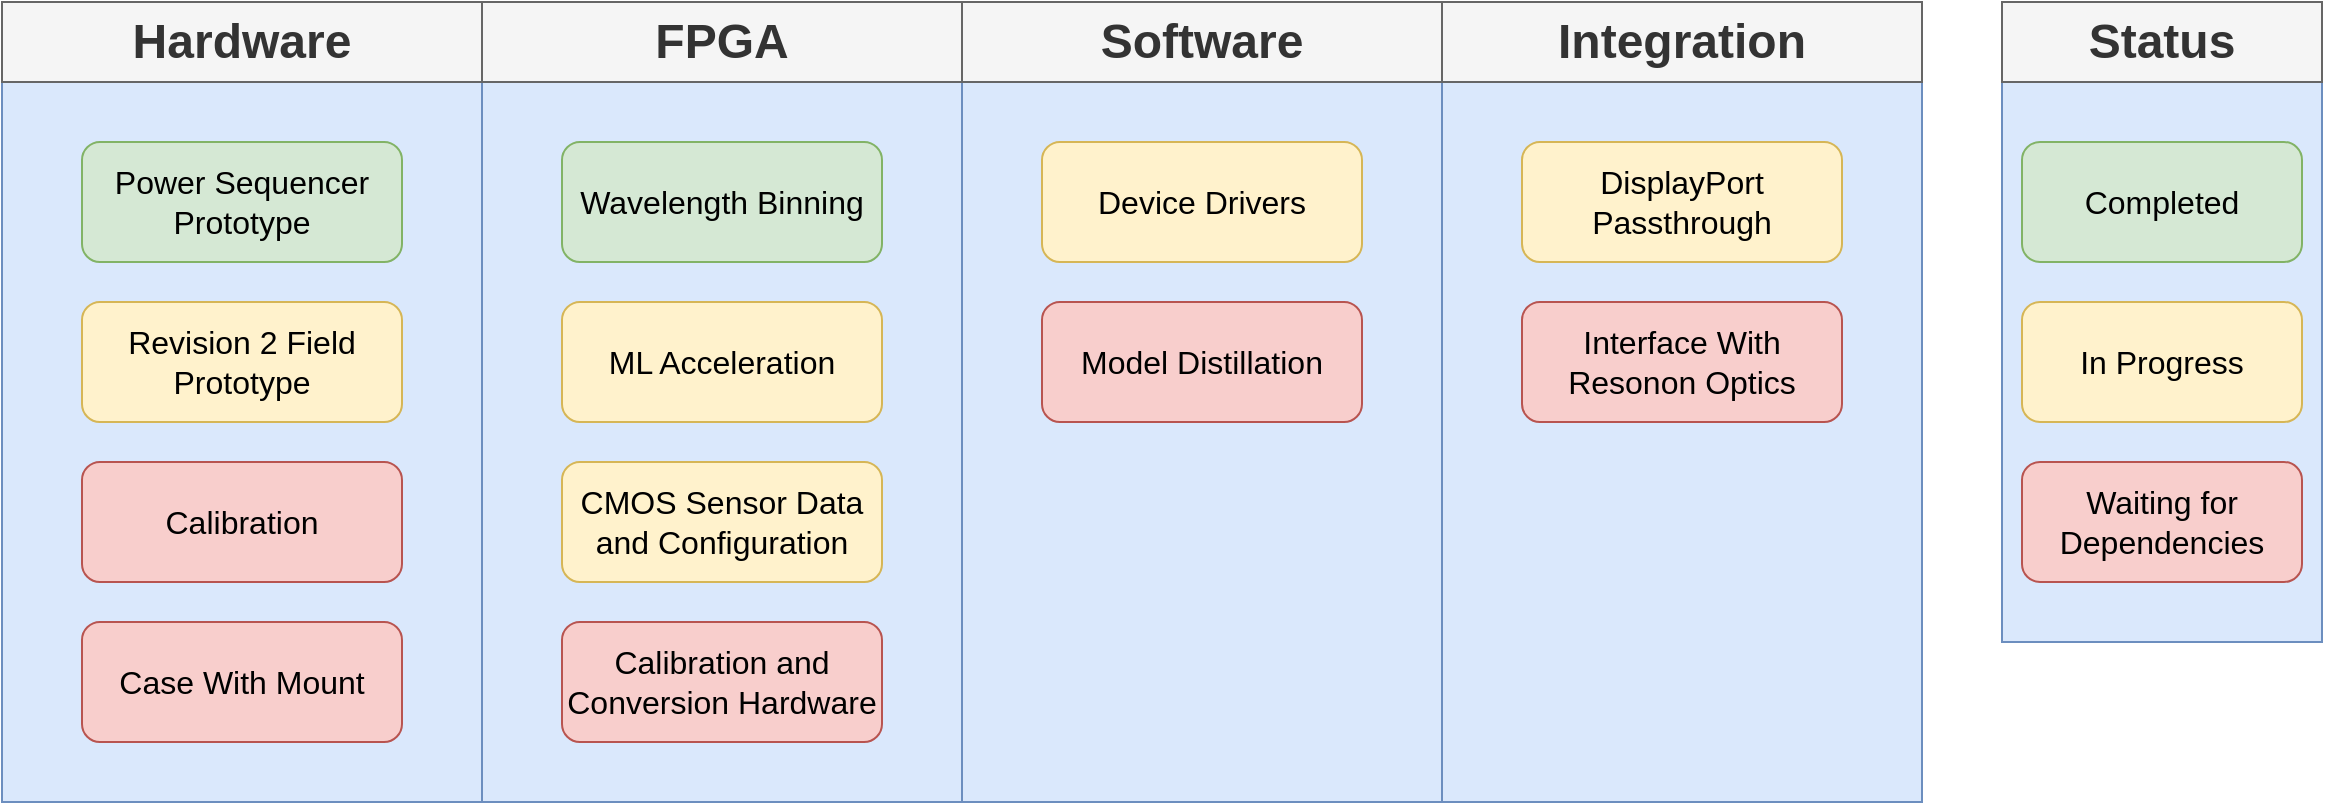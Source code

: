 <mxfile version="28.1.2">
  <diagram name="Page-1" id="WTmif59dQV2TVCZJdniG">
    <mxGraphModel dx="2066" dy="1299" grid="1" gridSize="10" guides="1" tooltips="1" connect="1" arrows="1" fold="1" page="1" pageScale="1" pageWidth="850" pageHeight="1100" math="0" shadow="0">
      <root>
        <mxCell id="0" />
        <mxCell id="1" parent="0" />
        <mxCell id="ceOOAd0FOUFWtHTOvf-2-5" value="" style="rounded=0;whiteSpace=wrap;html=1;fillColor=#dae8fc;strokeColor=#6c8ebf;" parent="1" vertex="1">
          <mxGeometry x="40" y="160" width="240" height="360" as="geometry" />
        </mxCell>
        <mxCell id="ceOOAd0FOUFWtHTOvf-2-6" value="" style="rounded=0;whiteSpace=wrap;html=1;fillColor=#dae8fc;strokeColor=#6c8ebf;" parent="1" vertex="1">
          <mxGeometry x="520" y="160" width="240" height="360" as="geometry" />
        </mxCell>
        <mxCell id="ceOOAd0FOUFWtHTOvf-2-7" value="" style="rounded=0;whiteSpace=wrap;html=1;fillColor=#dae8fc;strokeColor=#6c8ebf;" parent="1" vertex="1">
          <mxGeometry x="280" y="160" width="240" height="360" as="geometry" />
        </mxCell>
        <mxCell id="ceOOAd0FOUFWtHTOvf-2-8" value="Hardware" style="rounded=0;whiteSpace=wrap;html=1;fillColor=#f5f5f5;fontColor=#333333;strokeColor=#666666;fontStyle=1;fontSize=24;" parent="1" vertex="1">
          <mxGeometry x="40" y="120" width="240" height="40" as="geometry" />
        </mxCell>
        <mxCell id="ceOOAd0FOUFWtHTOvf-2-9" value="Software" style="rounded=0;whiteSpace=wrap;html=1;fillColor=#f5f5f5;fontColor=#333333;strokeColor=#666666;fontStyle=1;fontSize=24;" parent="1" vertex="1">
          <mxGeometry x="520" y="120" width="240" height="40" as="geometry" />
        </mxCell>
        <mxCell id="ceOOAd0FOUFWtHTOvf-2-10" value="FPGA" style="rounded=0;whiteSpace=wrap;html=1;fillColor=#f5f5f5;fontColor=#333333;strokeColor=#666666;fontStyle=1;fontSize=24;" parent="1" vertex="1">
          <mxGeometry x="280" y="120" width="240" height="40" as="geometry" />
        </mxCell>
        <mxCell id="ceOOAd0FOUFWtHTOvf-2-11" value="Power Sequencer Prototype" style="rounded=1;whiteSpace=wrap;html=1;fillColor=#d5e8d4;strokeColor=#82b366;fontSize=16;" parent="1" vertex="1">
          <mxGeometry x="80" y="190" width="160" height="60" as="geometry" />
        </mxCell>
        <mxCell id="ceOOAd0FOUFWtHTOvf-2-12" value="Revision 2 Field Prototype" style="rounded=1;whiteSpace=wrap;html=1;fillColor=#fff2cc;strokeColor=#d6b656;fontSize=16;" parent="1" vertex="1">
          <mxGeometry x="80" y="270" width="160" height="60" as="geometry" />
        </mxCell>
        <mxCell id="ceOOAd0FOUFWtHTOvf-2-13" value="Case With Mount" style="rounded=1;whiteSpace=wrap;html=1;fillColor=#f8cecc;strokeColor=#b85450;fontSize=16;" parent="1" vertex="1">
          <mxGeometry x="80" y="430" width="160" height="60" as="geometry" />
        </mxCell>
        <mxCell id="ceOOAd0FOUFWtHTOvf-2-15" value="Device Drivers" style="rounded=1;whiteSpace=wrap;html=1;fillColor=#fff2cc;strokeColor=#d6b656;fontSize=16;" parent="1" vertex="1">
          <mxGeometry x="560" y="190" width="160" height="60" as="geometry" />
        </mxCell>
        <mxCell id="ceOOAd0FOUFWtHTOvf-2-16" value="Model Distillation" style="rounded=1;whiteSpace=wrap;html=1;fillColor=#f8cecc;strokeColor=#b85450;fontSize=16;" parent="1" vertex="1">
          <mxGeometry x="560" y="270" width="160" height="60" as="geometry" />
        </mxCell>
        <mxCell id="ceOOAd0FOUFWtHTOvf-2-19" value="Wavelength Binning" style="rounded=1;whiteSpace=wrap;html=1;fillColor=#d5e8d4;strokeColor=#82b366;fontSize=16;" parent="1" vertex="1">
          <mxGeometry x="320" y="190" width="160" height="60" as="geometry" />
        </mxCell>
        <mxCell id="ceOOAd0FOUFWtHTOvf-2-20" value="ML Acceleration" style="rounded=1;whiteSpace=wrap;html=1;fillColor=#fff2cc;strokeColor=#d6b656;fontSize=16;" parent="1" vertex="1">
          <mxGeometry x="320" y="270" width="160" height="60" as="geometry" />
        </mxCell>
        <mxCell id="ceOOAd0FOUFWtHTOvf-2-21" value="CMOS Sensor Data and Configuration" style="rounded=1;whiteSpace=wrap;html=1;fillColor=#fff2cc;strokeColor=#d6b656;fontSize=16;" parent="1" vertex="1">
          <mxGeometry x="320" y="350" width="160" height="60" as="geometry" />
        </mxCell>
        <mxCell id="ceOOAd0FOUFWtHTOvf-2-22" value="Calibration and Conversion Hardware" style="rounded=1;whiteSpace=wrap;html=1;fillColor=#f8cecc;strokeColor=#b85450;fontSize=16;" parent="1" vertex="1">
          <mxGeometry x="320" y="430" width="160" height="60" as="geometry" />
        </mxCell>
        <mxCell id="ceOOAd0FOUFWtHTOvf-2-23" value="" style="rounded=0;whiteSpace=wrap;html=1;fillColor=#dae8fc;strokeColor=#6c8ebf;" parent="1" vertex="1">
          <mxGeometry x="760" y="160" width="240" height="360" as="geometry" />
        </mxCell>
        <mxCell id="ceOOAd0FOUFWtHTOvf-2-24" value="Integration" style="rounded=0;whiteSpace=wrap;html=1;fillColor=#f5f5f5;fontColor=#333333;strokeColor=#666666;fontStyle=1;fontSize=24;" parent="1" vertex="1">
          <mxGeometry x="760" y="120" width="240" height="40" as="geometry" />
        </mxCell>
        <mxCell id="ceOOAd0FOUFWtHTOvf-2-25" value="DisplayPort Passthrough" style="rounded=1;whiteSpace=wrap;html=1;fillColor=#fff2cc;strokeColor=#d6b656;fontSize=16;" parent="1" vertex="1">
          <mxGeometry x="800" y="190" width="160" height="60" as="geometry" />
        </mxCell>
        <mxCell id="ceOOAd0FOUFWtHTOvf-2-26" value="Interface With Resonon Optics" style="rounded=1;whiteSpace=wrap;html=1;fillColor=#f8cecc;strokeColor=#b85450;fontSize=16;" parent="1" vertex="1">
          <mxGeometry x="800" y="270" width="160" height="60" as="geometry" />
        </mxCell>
        <mxCell id="YEXUPwNJzVu3z-8G7GKZ-1" value="Calibration" style="rounded=1;whiteSpace=wrap;html=1;fillColor=#f8cecc;strokeColor=#b85450;fontSize=16;" parent="1" vertex="1">
          <mxGeometry x="80" y="350" width="160" height="60" as="geometry" />
        </mxCell>
        <mxCell id="7U2N4NBCRTTkK7NOBtHx-1" value="" style="rounded=0;whiteSpace=wrap;html=1;fillColor=#dae8fc;strokeColor=#6c8ebf;" vertex="1" parent="1">
          <mxGeometry x="1040" y="160" width="160" height="280" as="geometry" />
        </mxCell>
        <mxCell id="7U2N4NBCRTTkK7NOBtHx-2" value="Status" style="rounded=0;whiteSpace=wrap;html=1;fillColor=#f5f5f5;fontColor=#333333;strokeColor=#666666;fontStyle=1;fontSize=24;" vertex="1" parent="1">
          <mxGeometry x="1040" y="120" width="160" height="40" as="geometry" />
        </mxCell>
        <mxCell id="7U2N4NBCRTTkK7NOBtHx-3" value="Completed" style="rounded=1;whiteSpace=wrap;html=1;fillColor=#d5e8d4;strokeColor=#82b366;fontSize=16;" vertex="1" parent="1">
          <mxGeometry x="1050" y="190" width="140" height="60" as="geometry" />
        </mxCell>
        <mxCell id="7U2N4NBCRTTkK7NOBtHx-4" value="In Progress" style="rounded=1;whiteSpace=wrap;html=1;fillColor=#fff2cc;strokeColor=#d6b656;fontSize=16;" vertex="1" parent="1">
          <mxGeometry x="1050" y="270" width="140" height="60" as="geometry" />
        </mxCell>
        <mxCell id="7U2N4NBCRTTkK7NOBtHx-5" value="Waiting for Dependencies" style="rounded=1;whiteSpace=wrap;html=1;fillColor=#f8cecc;strokeColor=#b85450;fontSize=16;" vertex="1" parent="1">
          <mxGeometry x="1050" y="350" width="140" height="60" as="geometry" />
        </mxCell>
      </root>
    </mxGraphModel>
  </diagram>
</mxfile>
